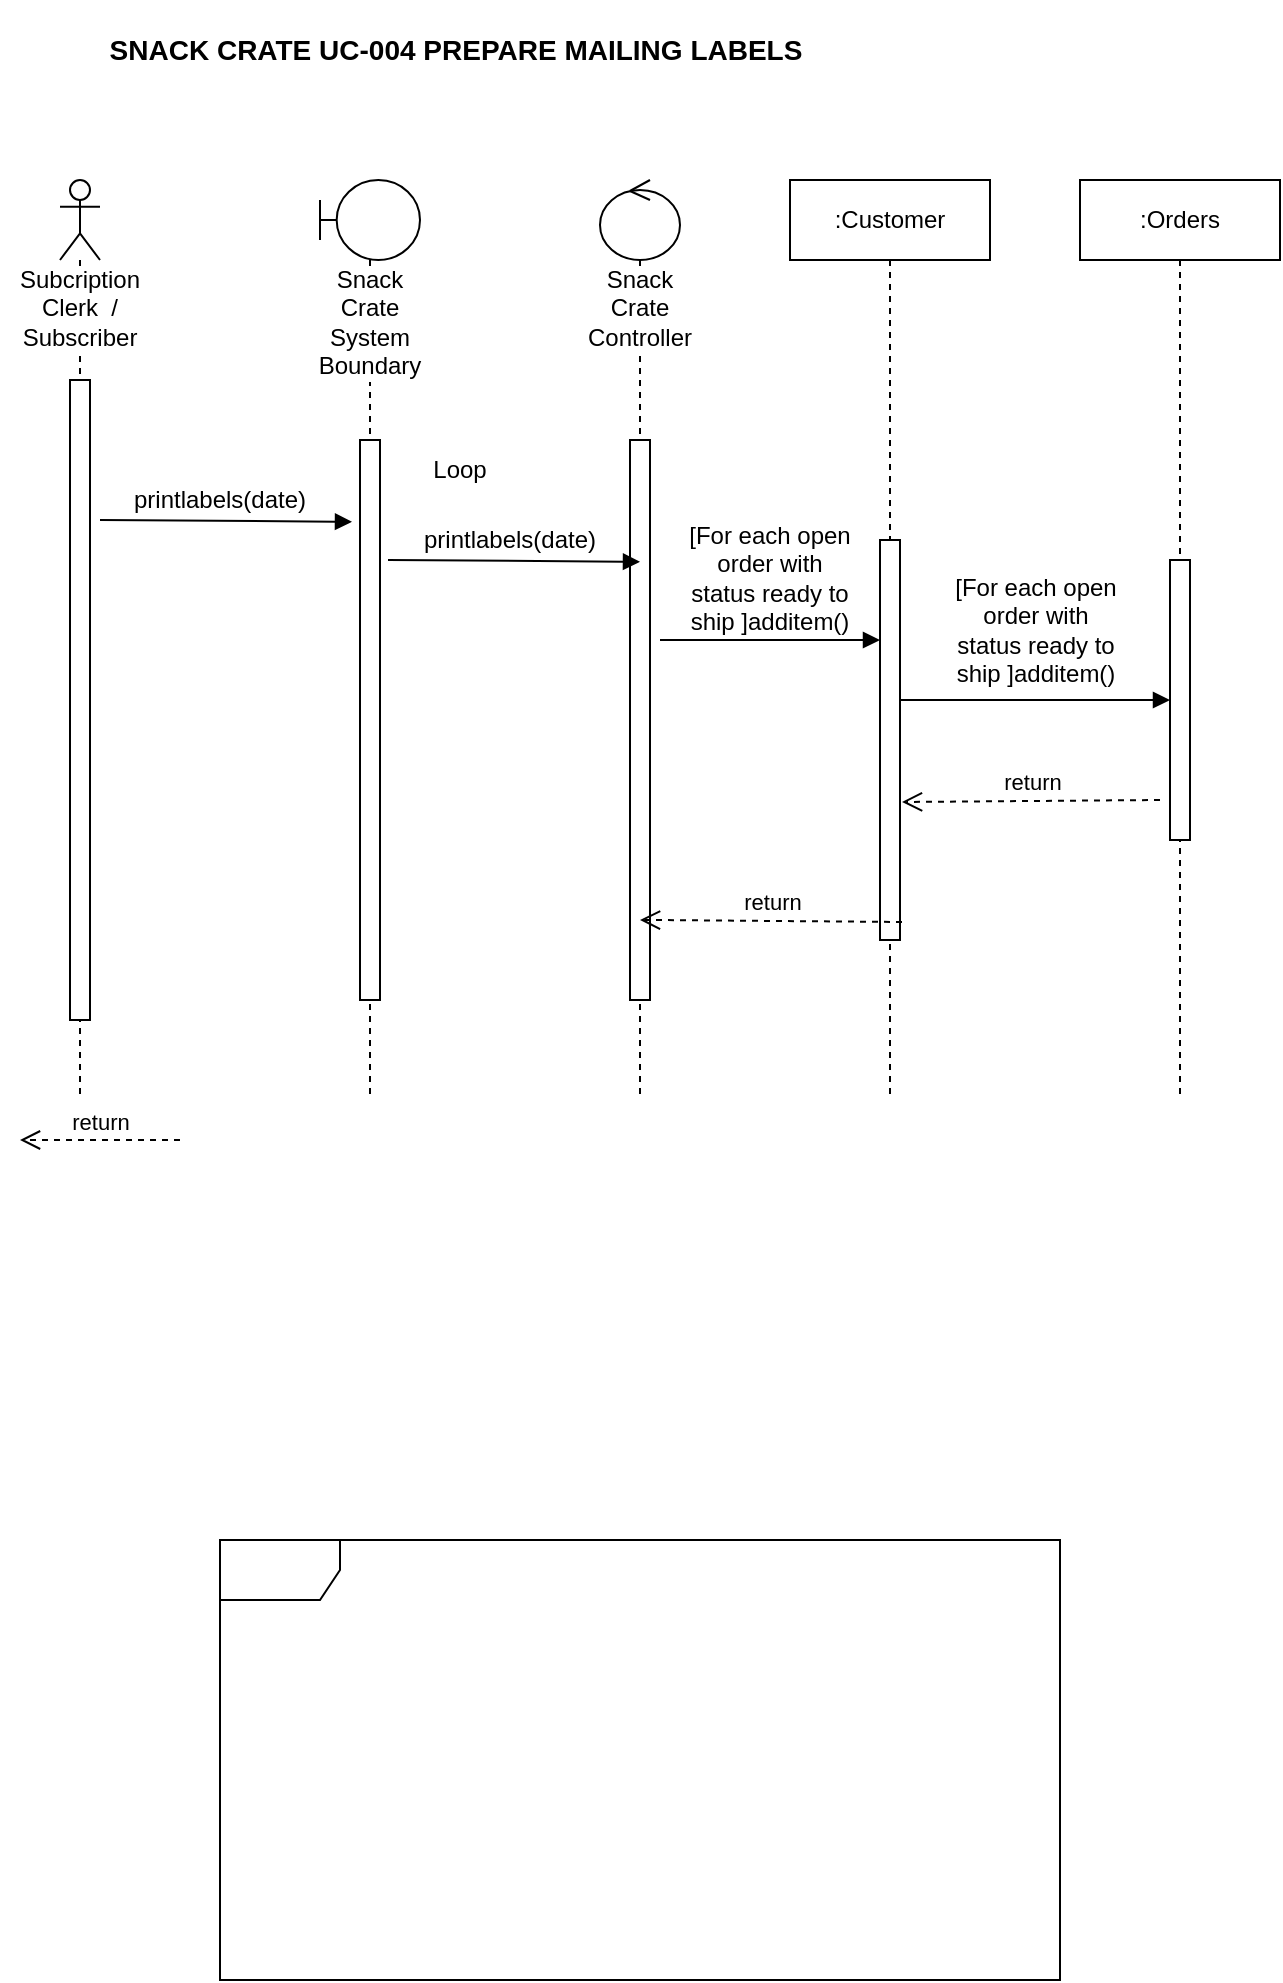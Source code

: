 <mxfile version="12.2.6" type="device" pages="1"><diagram id="5XaNJyvDEKXuTwJ4iDX_" name="Page-1"><mxGraphModel dx="1408" dy="731" grid="1" gridSize="10" guides="1" tooltips="1" connect="1" arrows="1" fold="1" page="1" pageScale="1" pageWidth="850" pageHeight="1100" math="0" shadow="0"><root><mxCell id="0"/><mxCell id="1" parent="0"/><mxCell id="AM3TQJfx7_jrow7SWLKq-1" value="&lt;b&gt;&lt;font style=&quot;font-size: 14px&quot;&gt;SNACK CRATE UC-004 PREPARE MAILING LABELS&lt;/font&gt;&lt;/b&gt;" style="text;html=1;strokeColor=none;fillColor=none;align=center;verticalAlign=middle;whiteSpace=wrap;rounded=0;" vertex="1" parent="1"><mxGeometry x="167.5" y="50" width="420" height="50" as="geometry"/></mxCell><mxCell id="AM3TQJfx7_jrow7SWLKq-2" value="Subcription Clerk&amp;nbsp; / Subscriber" style="shape=umlLifeline;participant=umlActor;perimeter=lifelinePerimeter;whiteSpace=wrap;html=1;container=1;collapsible=0;recursiveResize=0;verticalAlign=top;spacingTop=36;labelBackgroundColor=#ffffff;outlineConnect=0;" vertex="1" parent="1"><mxGeometry x="180" y="140" width="20" height="460" as="geometry"/></mxCell><mxCell id="AM3TQJfx7_jrow7SWLKq-19" value="" style="html=1;points=[];perimeter=orthogonalPerimeter;" vertex="1" parent="AM3TQJfx7_jrow7SWLKq-2"><mxGeometry x="5" y="100" width="10" height="320" as="geometry"/></mxCell><mxCell id="AM3TQJfx7_jrow7SWLKq-3" value="Snack Crate System Boundary" style="shape=umlLifeline;participant=umlBoundary;perimeter=lifelinePerimeter;whiteSpace=wrap;html=1;container=1;collapsible=0;recursiveResize=0;verticalAlign=top;spacingTop=36;labelBackgroundColor=#ffffff;outlineConnect=0;" vertex="1" parent="1"><mxGeometry x="310" y="140" width="50" height="460" as="geometry"/></mxCell><mxCell id="AM3TQJfx7_jrow7SWLKq-21" value="" style="html=1;points=[];perimeter=orthogonalPerimeter;" vertex="1" parent="AM3TQJfx7_jrow7SWLKq-3"><mxGeometry x="20" y="130" width="10" height="280" as="geometry"/></mxCell><mxCell id="AM3TQJfx7_jrow7SWLKq-4" value="Snack Crate Controller" style="shape=umlLifeline;participant=umlControl;perimeter=lifelinePerimeter;whiteSpace=wrap;html=1;container=1;collapsible=0;recursiveResize=0;verticalAlign=top;spacingTop=36;labelBackgroundColor=#ffffff;outlineConnect=0;" vertex="1" parent="1"><mxGeometry x="450" y="140" width="40" height="460" as="geometry"/></mxCell><mxCell id="AM3TQJfx7_jrow7SWLKq-22" value="" style="html=1;points=[];perimeter=orthogonalPerimeter;" vertex="1" parent="AM3TQJfx7_jrow7SWLKq-4"><mxGeometry x="15" y="130" width="10" height="280" as="geometry"/></mxCell><mxCell id="AM3TQJfx7_jrow7SWLKq-5" value=":Customer" style="shape=umlLifeline;perimeter=lifelinePerimeter;whiteSpace=wrap;html=1;container=1;collapsible=0;recursiveResize=0;outlineConnect=0;" vertex="1" parent="1"><mxGeometry x="545" y="140" width="100" height="460" as="geometry"/></mxCell><mxCell id="AM3TQJfx7_jrow7SWLKq-23" value="" style="html=1;points=[];perimeter=orthogonalPerimeter;" vertex="1" parent="AM3TQJfx7_jrow7SWLKq-5"><mxGeometry x="45" y="180" width="10" height="200" as="geometry"/></mxCell><mxCell id="AM3TQJfx7_jrow7SWLKq-24" value=":Orders" style="shape=umlLifeline;perimeter=lifelinePerimeter;whiteSpace=wrap;html=1;container=1;collapsible=0;recursiveResize=0;outlineConnect=0;" vertex="1" parent="1"><mxGeometry x="690" y="140" width="100" height="460" as="geometry"/></mxCell><mxCell id="AM3TQJfx7_jrow7SWLKq-25" value="" style="endArrow=block;endFill=1;endSize=6;html=1;entryX=-0.4;entryY=0.146;entryDx=0;entryDy=0;entryPerimeter=0;" edge="1" parent="1" target="AM3TQJfx7_jrow7SWLKq-21"><mxGeometry width="100" relative="1" as="geometry"><mxPoint x="200" y="310" as="sourcePoint"/><mxPoint x="300" y="310" as="targetPoint"/></mxGeometry></mxCell><mxCell id="AM3TQJfx7_jrow7SWLKq-29" value="printlabels(date)" style="text;html=1;strokeColor=none;fillColor=none;align=center;verticalAlign=middle;whiteSpace=wrap;rounded=0;" vertex="1" parent="1"><mxGeometry x="240" y="290" width="40" height="20" as="geometry"/></mxCell><mxCell id="AM3TQJfx7_jrow7SWLKq-32" value="&lt;span style=&quot;color: rgba(0 , 0 , 0 , 0) ; font-family: monospace ; font-size: 0px&quot;&gt;%3CmxGraphModel%3E%3Croot%3E%3CmxCell%20id%3D%220%22%2F%3E%3CmxCell%20id%3D%221%22%20parent%3D%220%22%2F%3E%3CmxCell%20id%3D%222%22%20value%3D%22printlabels(date)%22%20style%3D%22text%3Bhtml%3D1%3BstrokeColor%3Dnone%3BfillColor%3Dnone%3Balign%3Dcenter%3BverticalAlign%3Dmiddle%3BwhiteSpace%3Dwrap%3Brounded%3D0%3B%22%20vertex%3D%221%22%20parent%3D%221%22%3E%3CmxGeometry%20x%3D%22507.5%22%20y%3D%22370%22%20width%3D%2240%22%20height%3D%2220%22%20as%3D%22geometry%22%2F%3E%3C%2FmxCell%3E%3C%2Froot%3E%3C%2FmxGraphModel%3E&lt;/span&gt;" style="text;html=1;resizable=0;points=[];autosize=1;align=left;verticalAlign=top;spacingTop=-4;" vertex="1" parent="1"><mxGeometry x="678" y="384" width="20" height="20" as="geometry"/></mxCell><mxCell id="AM3TQJfx7_jrow7SWLKq-35" value="&lt;span style=&quot;color: rgba(0 , 0 , 0 , 0) ; font-family: monospace ; font-size: 0px ; white-space: nowrap&quot;&gt;GGGGG&lt;/span&gt;" style="shape=umlFrame;whiteSpace=wrap;html=1;" vertex="1" parent="1"><mxGeometry x="260" y="820" width="420" height="220" as="geometry"/></mxCell><mxCell id="AM3TQJfx7_jrow7SWLKq-42" value="" style="endArrow=block;endFill=1;endSize=6;html=1;entryX=-0.4;entryY=0.146;entryDx=0;entryDy=0;entryPerimeter=0;" edge="1" parent="1"><mxGeometry width="100" relative="1" as="geometry"><mxPoint x="344" y="330" as="sourcePoint"/><mxPoint x="470" y="330.88" as="targetPoint"/></mxGeometry></mxCell><mxCell id="AM3TQJfx7_jrow7SWLKq-43" value="printlabels(date)" style="text;html=1;strokeColor=none;fillColor=none;align=center;verticalAlign=middle;whiteSpace=wrap;rounded=0;" vertex="1" parent="1"><mxGeometry x="385" y="310" width="40" height="20" as="geometry"/></mxCell><mxCell id="AM3TQJfx7_jrow7SWLKq-44" value="" style="endArrow=block;endFill=1;endSize=6;html=1;" edge="1" parent="1"><mxGeometry width="100" relative="1" as="geometry"><mxPoint x="480" y="370" as="sourcePoint"/><mxPoint x="590" y="370" as="targetPoint"/></mxGeometry></mxCell><mxCell id="AM3TQJfx7_jrow7SWLKq-45" value="[For each open order with status ready to ship ]additem()" style="text;html=1;strokeColor=none;fillColor=none;align=center;verticalAlign=middle;whiteSpace=wrap;rounded=0;" vertex="1" parent="1"><mxGeometry x="490" y="284" width="90" height="110" as="geometry"/></mxCell><mxCell id="AM3TQJfx7_jrow7SWLKq-46" value="[For each open order with status ready to ship ]additem()" style="text;html=1;strokeColor=none;fillColor=none;align=center;verticalAlign=middle;whiteSpace=wrap;rounded=0;" vertex="1" parent="1"><mxGeometry x="622.5" y="310" width="90" height="110" as="geometry"/></mxCell><mxCell id="AM3TQJfx7_jrow7SWLKq-48" value="" style="endArrow=block;endFill=1;endSize=6;html=1;entryX=0;entryY=0.5;entryDx=0;entryDy=0;entryPerimeter=0;" edge="1" parent="1" target="AM3TQJfx7_jrow7SWLKq-49"><mxGeometry width="100" relative="1" as="geometry"><mxPoint x="600" y="400" as="sourcePoint"/><mxPoint x="700" y="400" as="targetPoint"/></mxGeometry></mxCell><mxCell id="AM3TQJfx7_jrow7SWLKq-49" value="" style="html=1;points=[];perimeter=orthogonalPerimeter;" vertex="1" parent="1"><mxGeometry x="735" y="330" width="10" height="140" as="geometry"/></mxCell><mxCell id="AM3TQJfx7_jrow7SWLKq-50" value="Loop" style="text;html=1;strokeColor=none;fillColor=none;align=center;verticalAlign=middle;whiteSpace=wrap;rounded=0;" vertex="1" parent="1"><mxGeometry x="360" y="275" width="40" height="20" as="geometry"/></mxCell><mxCell id="AM3TQJfx7_jrow7SWLKq-51" value="return" style="html=1;verticalAlign=bottom;endArrow=open;dashed=1;endSize=8;" edge="1" parent="1"><mxGeometry relative="1" as="geometry"><mxPoint x="240" y="620" as="sourcePoint"/><mxPoint x="160" y="620" as="targetPoint"/></mxGeometry></mxCell><mxCell id="AM3TQJfx7_jrow7SWLKq-52" value="return" style="html=1;verticalAlign=bottom;endArrow=open;dashed=1;endSize=8;entryX=1.1;entryY=0.655;entryDx=0;entryDy=0;entryPerimeter=0;" edge="1" parent="1" target="AM3TQJfx7_jrow7SWLKq-23"><mxGeometry relative="1" as="geometry"><mxPoint x="730" y="450" as="sourcePoint"/><mxPoint x="650" y="450" as="targetPoint"/></mxGeometry></mxCell><mxCell id="AM3TQJfx7_jrow7SWLKq-53" value="return" style="html=1;verticalAlign=bottom;endArrow=open;dashed=1;endSize=8;entryX=0.9;entryY=0.921;entryDx=0;entryDy=0;entryPerimeter=0;" edge="1" parent="1"><mxGeometry relative="1" as="geometry"><mxPoint x="601" y="511" as="sourcePoint"/><mxPoint x="470" y="509.94" as="targetPoint"/></mxGeometry></mxCell></root></mxGraphModel></diagram></mxfile>